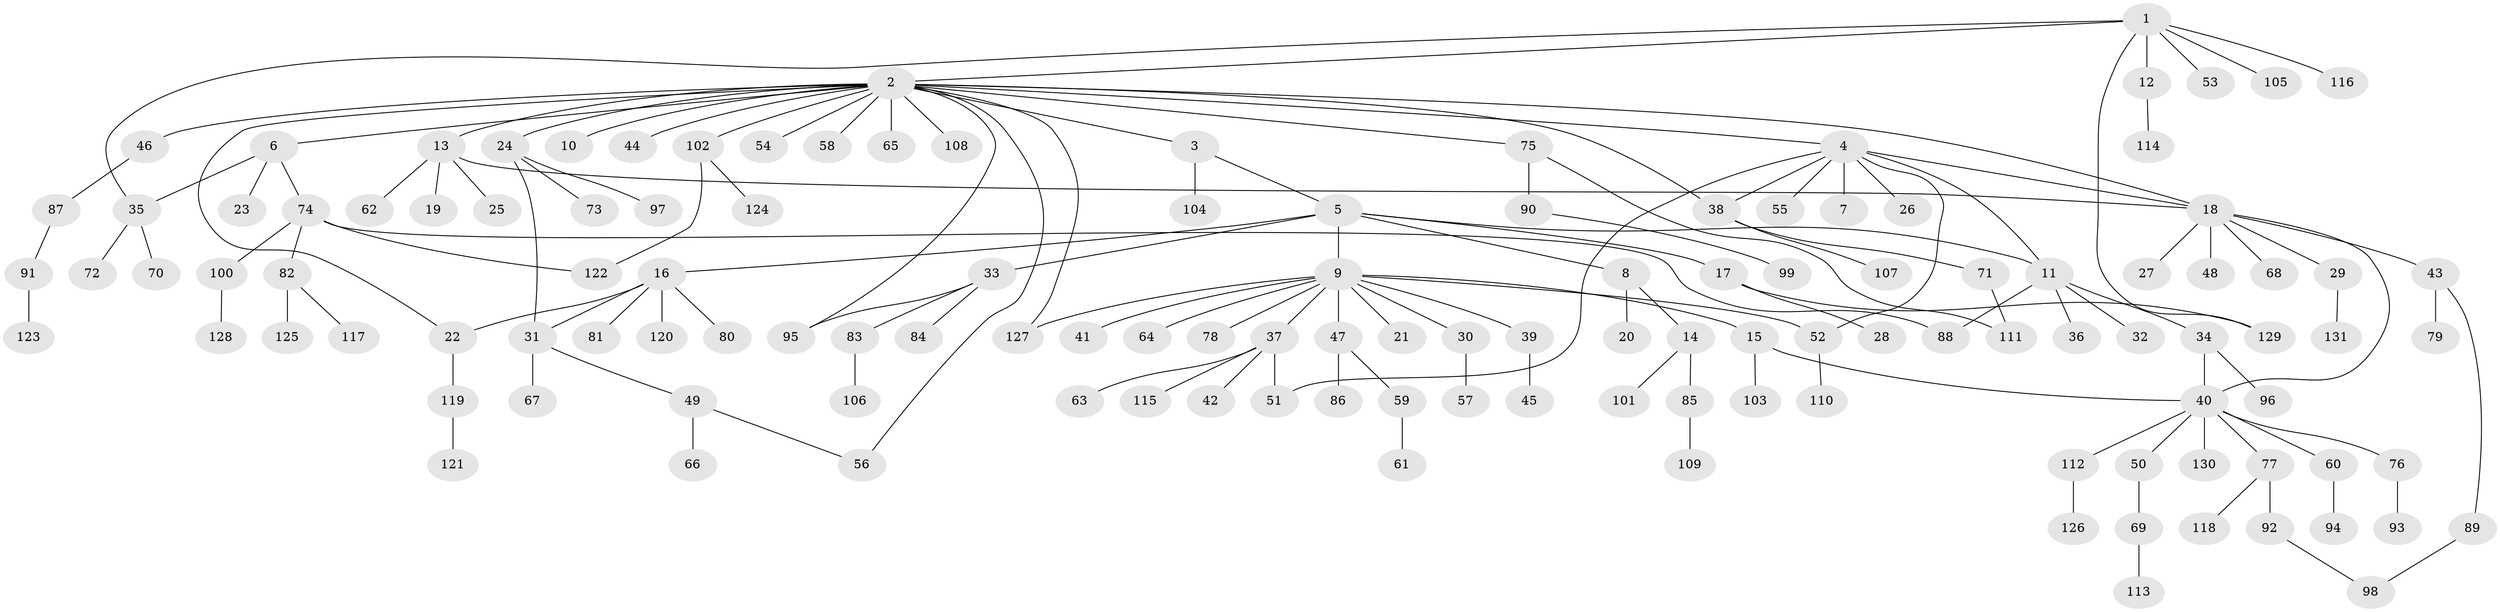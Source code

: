 // coarse degree distribution, {10: 0.015151515151515152, 1: 0.45454545454545453, 19: 0.015151515151515152, 3: 0.10606060606060606, 7: 0.06060606060606061, 4: 0.030303030303030304, 2: 0.2727272727272727, 6: 0.015151515151515152, 5: 0.030303030303030304}
// Generated by graph-tools (version 1.1) at 2025/36/03/04/25 23:36:50]
// undirected, 131 vertices, 149 edges
graph export_dot {
  node [color=gray90,style=filled];
  1;
  2;
  3;
  4;
  5;
  6;
  7;
  8;
  9;
  10;
  11;
  12;
  13;
  14;
  15;
  16;
  17;
  18;
  19;
  20;
  21;
  22;
  23;
  24;
  25;
  26;
  27;
  28;
  29;
  30;
  31;
  32;
  33;
  34;
  35;
  36;
  37;
  38;
  39;
  40;
  41;
  42;
  43;
  44;
  45;
  46;
  47;
  48;
  49;
  50;
  51;
  52;
  53;
  54;
  55;
  56;
  57;
  58;
  59;
  60;
  61;
  62;
  63;
  64;
  65;
  66;
  67;
  68;
  69;
  70;
  71;
  72;
  73;
  74;
  75;
  76;
  77;
  78;
  79;
  80;
  81;
  82;
  83;
  84;
  85;
  86;
  87;
  88;
  89;
  90;
  91;
  92;
  93;
  94;
  95;
  96;
  97;
  98;
  99;
  100;
  101;
  102;
  103;
  104;
  105;
  106;
  107;
  108;
  109;
  110;
  111;
  112;
  113;
  114;
  115;
  116;
  117;
  118;
  119;
  120;
  121;
  122;
  123;
  124;
  125;
  126;
  127;
  128;
  129;
  130;
  131;
  1 -- 2;
  1 -- 12;
  1 -- 35;
  1 -- 53;
  1 -- 105;
  1 -- 116;
  1 -- 129;
  2 -- 3;
  2 -- 4;
  2 -- 6;
  2 -- 10;
  2 -- 13;
  2 -- 18;
  2 -- 22;
  2 -- 24;
  2 -- 38;
  2 -- 44;
  2 -- 46;
  2 -- 54;
  2 -- 56;
  2 -- 58;
  2 -- 65;
  2 -- 75;
  2 -- 95;
  2 -- 102;
  2 -- 108;
  2 -- 127;
  3 -- 5;
  3 -- 104;
  4 -- 7;
  4 -- 11;
  4 -- 18;
  4 -- 26;
  4 -- 38;
  4 -- 51;
  4 -- 52;
  4 -- 55;
  5 -- 8;
  5 -- 9;
  5 -- 11;
  5 -- 16;
  5 -- 17;
  5 -- 33;
  6 -- 23;
  6 -- 35;
  6 -- 74;
  8 -- 14;
  8 -- 20;
  9 -- 15;
  9 -- 21;
  9 -- 30;
  9 -- 37;
  9 -- 39;
  9 -- 41;
  9 -- 47;
  9 -- 52;
  9 -- 64;
  9 -- 78;
  9 -- 127;
  11 -- 32;
  11 -- 34;
  11 -- 36;
  11 -- 88;
  12 -- 114;
  13 -- 18;
  13 -- 19;
  13 -- 25;
  13 -- 62;
  14 -- 85;
  14 -- 101;
  15 -- 40;
  15 -- 103;
  16 -- 22;
  16 -- 31;
  16 -- 80;
  16 -- 81;
  16 -- 120;
  17 -- 28;
  17 -- 129;
  18 -- 27;
  18 -- 29;
  18 -- 40;
  18 -- 43;
  18 -- 48;
  18 -- 68;
  22 -- 119;
  24 -- 31;
  24 -- 73;
  24 -- 97;
  29 -- 131;
  30 -- 57;
  31 -- 49;
  31 -- 67;
  33 -- 83;
  33 -- 84;
  33 -- 95;
  34 -- 40;
  34 -- 96;
  35 -- 70;
  35 -- 72;
  37 -- 42;
  37 -- 51;
  37 -- 63;
  37 -- 115;
  38 -- 71;
  38 -- 107;
  39 -- 45;
  40 -- 50;
  40 -- 60;
  40 -- 76;
  40 -- 77;
  40 -- 112;
  40 -- 130;
  43 -- 79;
  43 -- 89;
  46 -- 87;
  47 -- 59;
  47 -- 86;
  49 -- 56;
  49 -- 66;
  50 -- 69;
  52 -- 110;
  59 -- 61;
  60 -- 94;
  69 -- 113;
  71 -- 111;
  74 -- 82;
  74 -- 88;
  74 -- 100;
  74 -- 122;
  75 -- 90;
  75 -- 111;
  76 -- 93;
  77 -- 92;
  77 -- 118;
  82 -- 117;
  82 -- 125;
  83 -- 106;
  85 -- 109;
  87 -- 91;
  89 -- 98;
  90 -- 99;
  91 -- 123;
  92 -- 98;
  100 -- 128;
  102 -- 122;
  102 -- 124;
  112 -- 126;
  119 -- 121;
}
